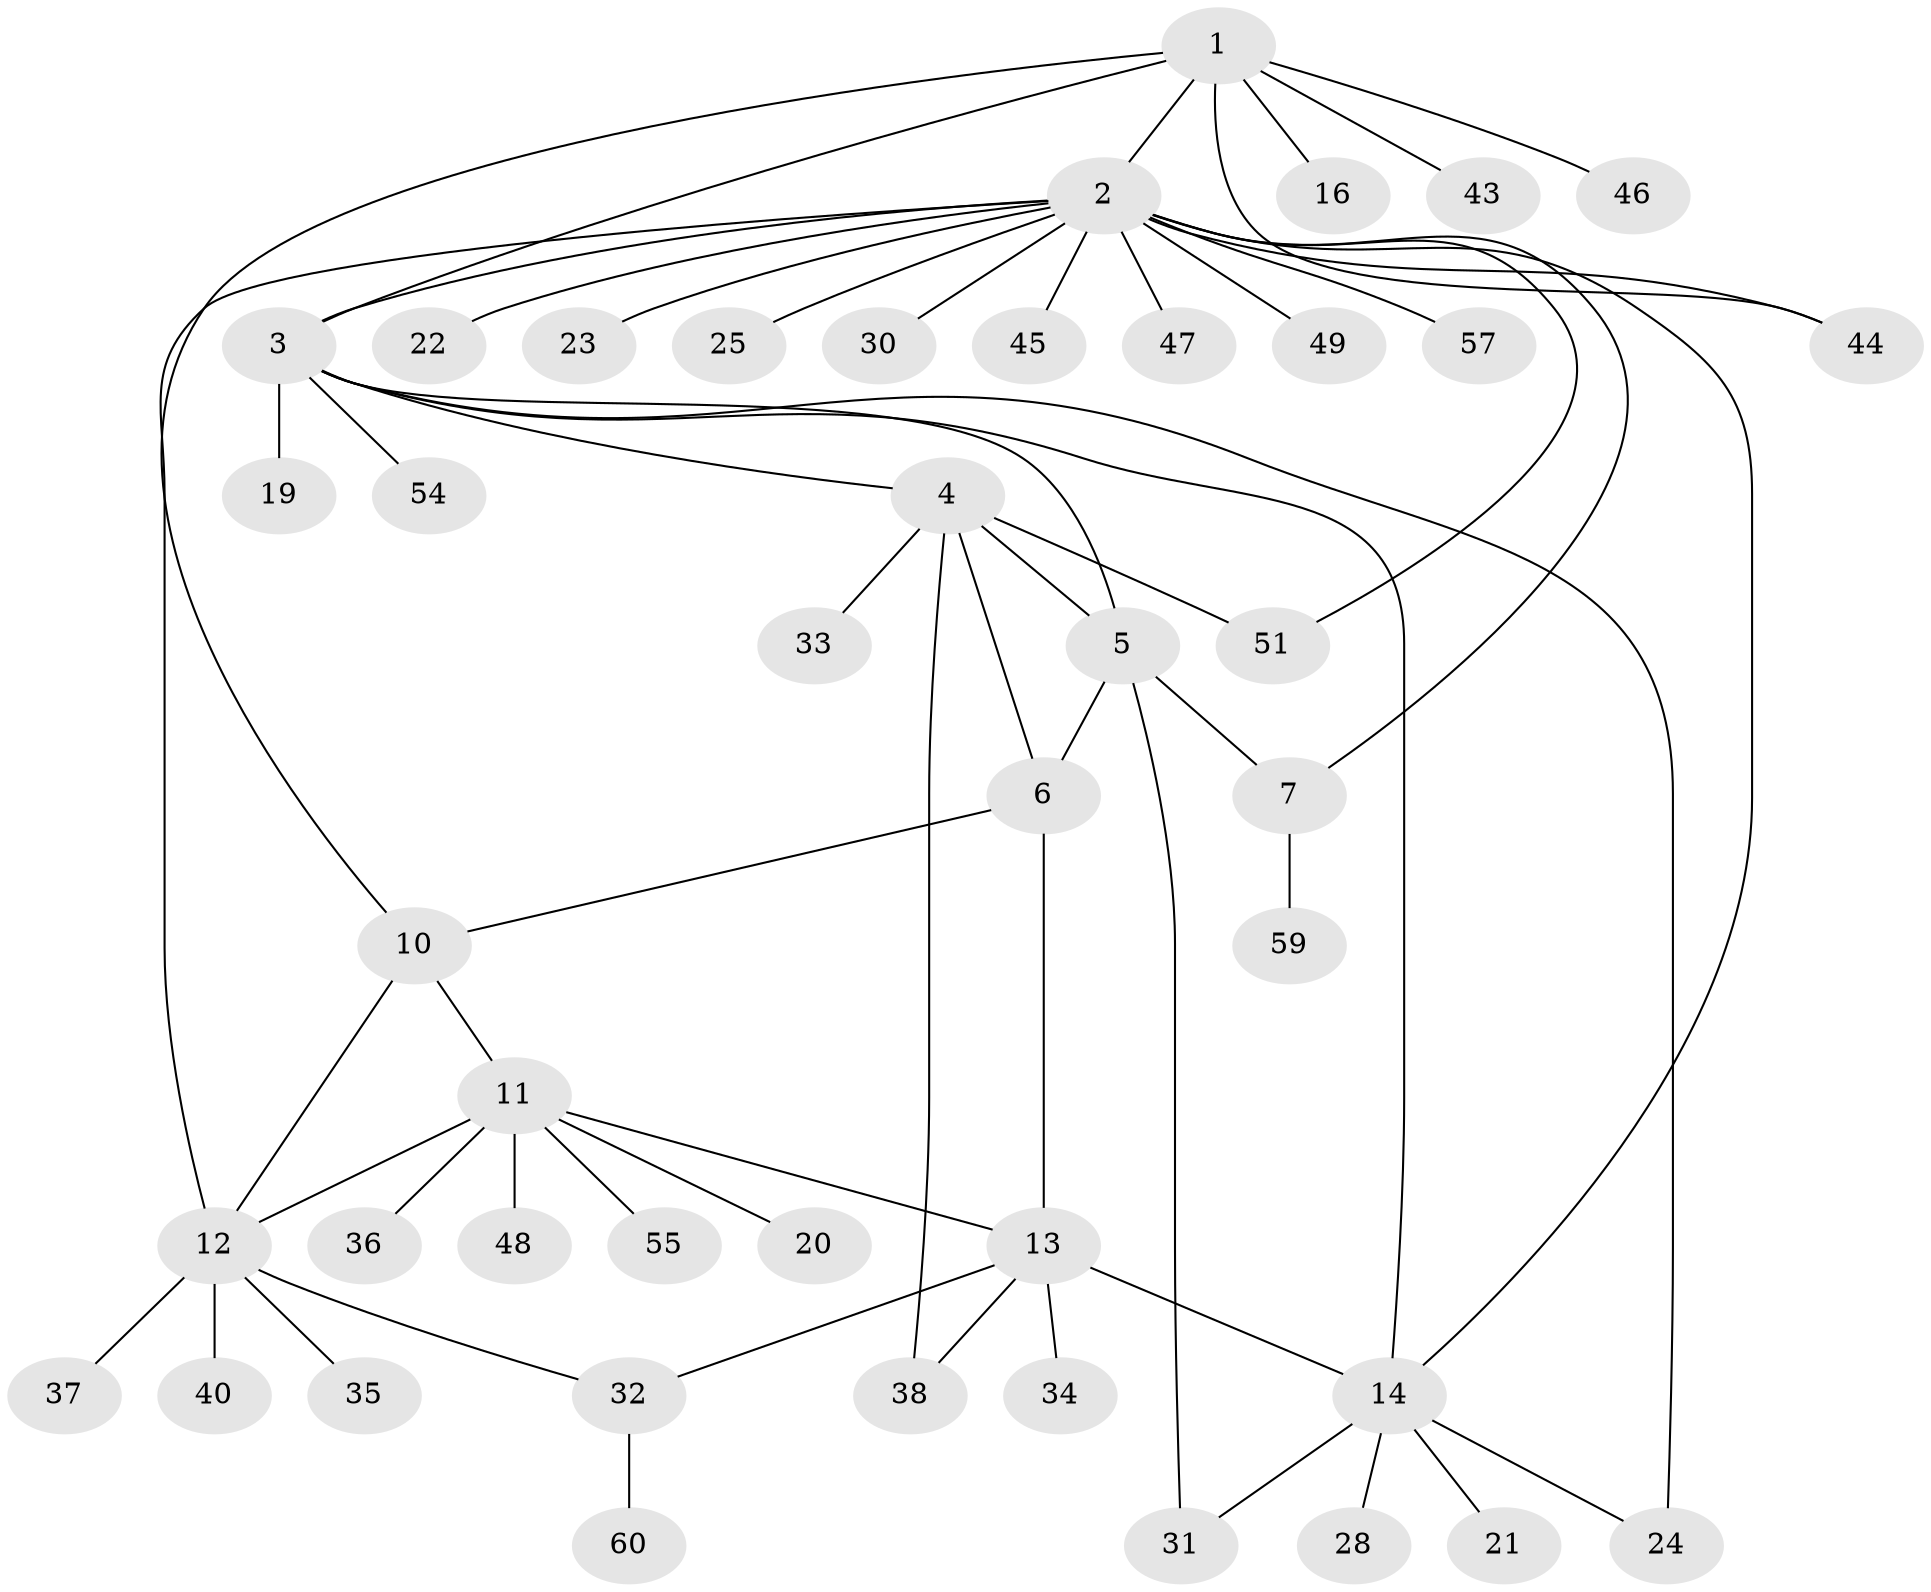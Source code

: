 // original degree distribution, {5: 0.05, 6: 0.03333333333333333, 7: 0.06666666666666667, 3: 0.06666666666666667, 12: 0.016666666666666666, 4: 0.05, 8: 0.016666666666666666, 1: 0.48333333333333334, 2: 0.21666666666666667}
// Generated by graph-tools (version 1.1) at 2025/11/02/27/25 16:11:30]
// undirected, 44 vertices, 59 edges
graph export_dot {
graph [start="1"]
  node [color=gray90,style=filled];
  1 [super="+41"];
  2 [super="+9"];
  3 [super="+18"];
  4 [super="+17"];
  5 [super="+58"];
  6 [super="+53"];
  7 [super="+8"];
  10;
  11 [super="+27"];
  12 [super="+26"];
  13 [super="+15"];
  14 [super="+52"];
  16;
  19;
  20;
  21;
  22;
  23;
  24;
  25;
  28 [super="+29"];
  30;
  31 [super="+42"];
  32;
  33;
  34;
  35;
  36;
  37;
  38 [super="+39"];
  40;
  43;
  44;
  45 [super="+56"];
  46;
  47;
  48;
  49 [super="+50"];
  51;
  54;
  55;
  57;
  59;
  60;
  1 -- 2;
  1 -- 3;
  1 -- 10;
  1 -- 16;
  1 -- 43;
  1 -- 44;
  1 -- 46;
  2 -- 3;
  2 -- 30;
  2 -- 47;
  2 -- 57;
  2 -- 7 [weight=2];
  2 -- 12;
  2 -- 44;
  2 -- 14;
  2 -- 45;
  2 -- 49;
  2 -- 51;
  2 -- 22;
  2 -- 23;
  2 -- 25;
  3 -- 4;
  3 -- 14;
  3 -- 19;
  3 -- 54;
  3 -- 24;
  3 -- 5;
  4 -- 5;
  4 -- 6;
  4 -- 33;
  4 -- 38;
  4 -- 51;
  5 -- 6;
  5 -- 31;
  5 -- 7;
  6 -- 10;
  6 -- 13;
  7 -- 59;
  10 -- 11;
  10 -- 12;
  11 -- 12;
  11 -- 13;
  11 -- 20;
  11 -- 36;
  11 -- 48;
  11 -- 55;
  12 -- 32;
  12 -- 35;
  12 -- 40;
  12 -- 37;
  13 -- 14 [weight=2];
  13 -- 32;
  13 -- 34;
  13 -- 38;
  14 -- 21;
  14 -- 24;
  14 -- 28;
  14 -- 31;
  32 -- 60;
}
